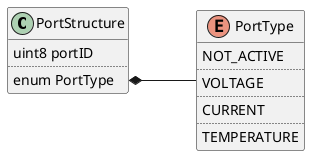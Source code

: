 @startuml task23
left to right direction
class PortStructure{
uint8 portID
..
enum PortType
}

enum PortType
{
    NOT_ACTIVE
    ..
    VOLTAGE
    ..
    CURRENT
    ..
    TEMPERATURE
}

PortStructure::PortType *-- PortType

@enduml